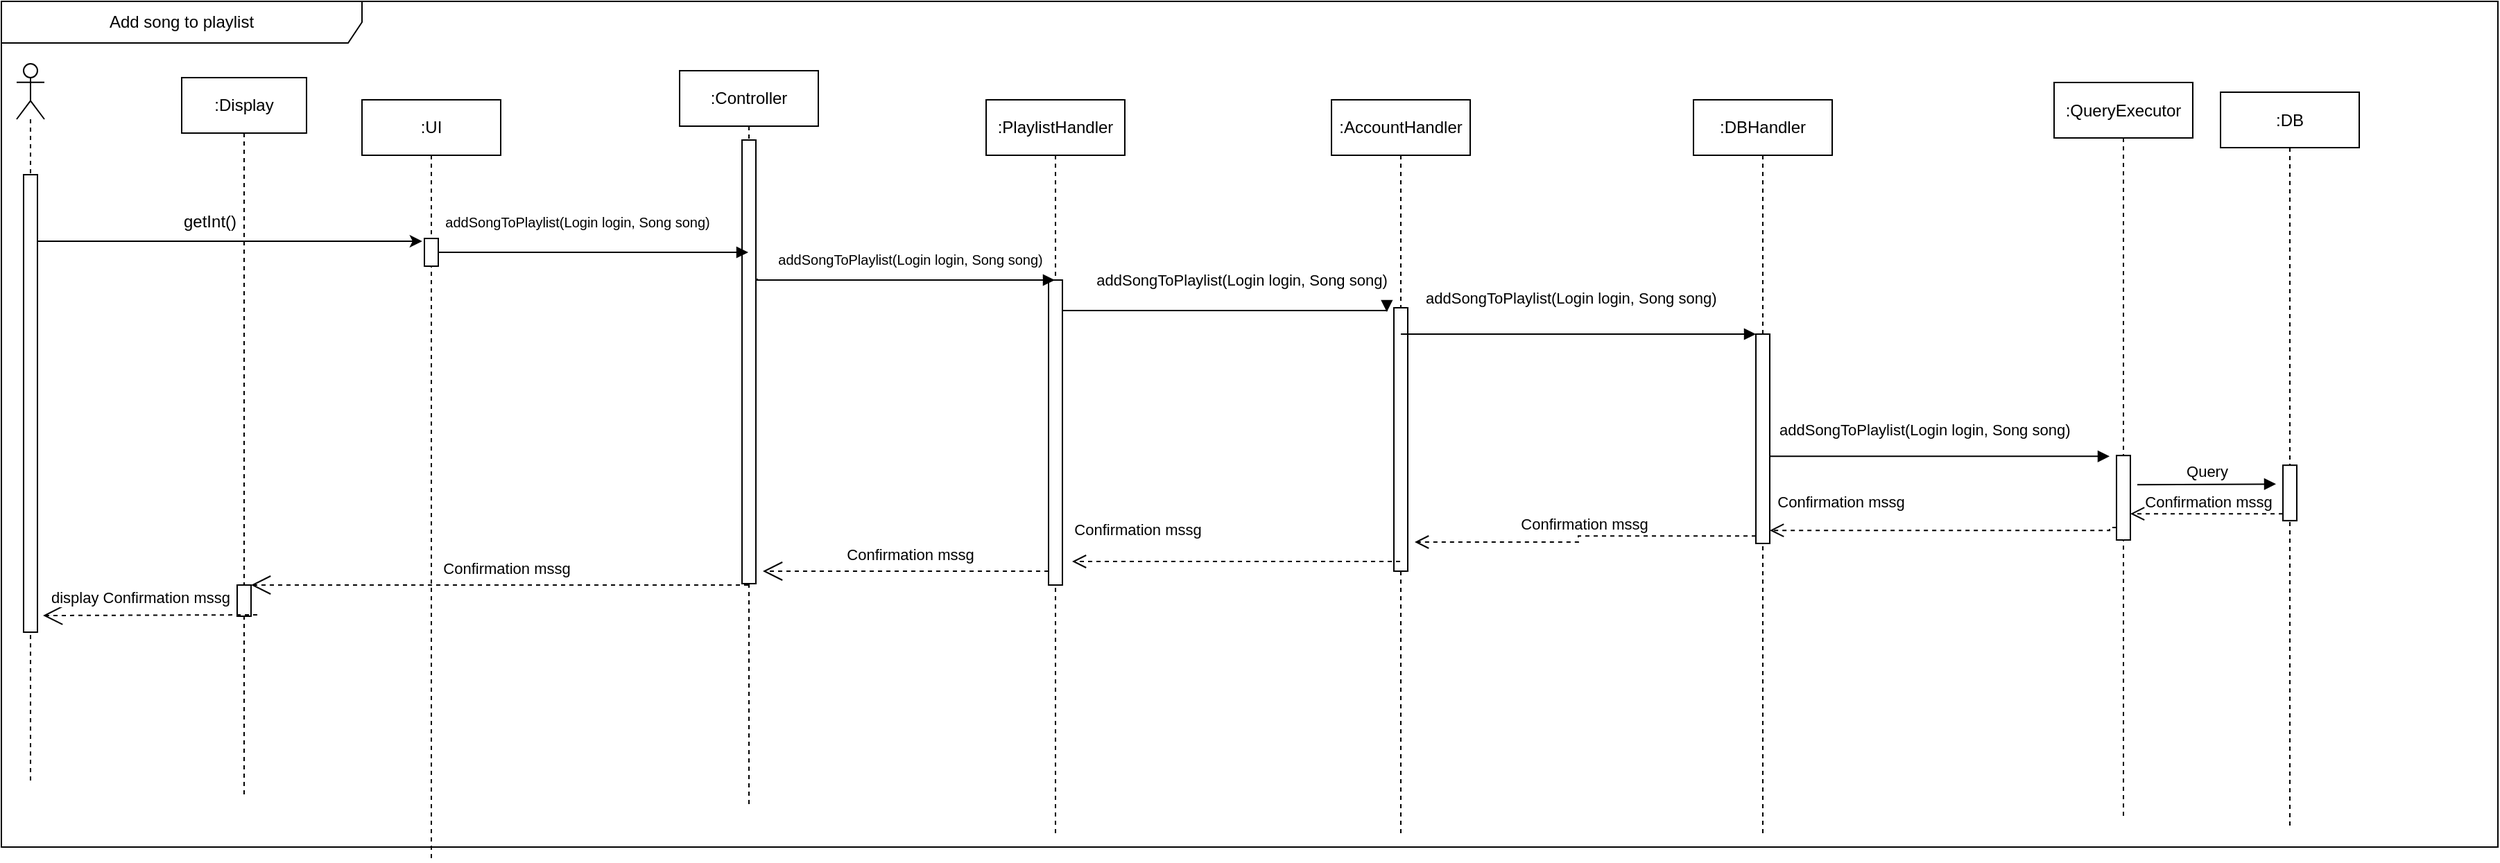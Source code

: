 <mxfile version="24.7.17">
  <diagram name="Page-1" id="2YBvvXClWsGukQMizWep">
    <mxGraphModel dx="2284" dy="844" grid="1" gridSize="10" guides="1" tooltips="1" connect="1" arrows="1" fold="1" page="1" pageScale="1" pageWidth="850" pageHeight="1100" math="0" shadow="0">
      <root>
        <mxCell id="0" />
        <mxCell id="1" parent="0" />
        <mxCell id="aM9ryv3xv72pqoxQDRHE-1" value=":DBHandler" style="shape=umlLifeline;perimeter=lifelinePerimeter;whiteSpace=wrap;html=1;container=0;dropTarget=0;collapsible=0;recursiveResize=0;outlineConnect=0;portConstraint=eastwest;newEdgeStyle={&quot;edgeStyle&quot;:&quot;elbowEdgeStyle&quot;,&quot;elbow&quot;:&quot;vertical&quot;,&quot;curved&quot;:0,&quot;rounded&quot;:0};" parent="1" vertex="1">
          <mxGeometry x="1120" y="121" width="100" height="529" as="geometry" />
        </mxCell>
        <mxCell id="2SM_bckRGzznBgXp0BpI-1" value="Add song to playlist" style="shape=umlFrame;whiteSpace=wrap;html=1;pointerEvents=0;width=260;height=30;" parent="1" vertex="1">
          <mxGeometry x="-100" y="50" width="1800" height="610" as="geometry" />
        </mxCell>
        <mxCell id="2SM_bckRGzznBgXp0BpI-3" value=":PlaylistHandler" style="shape=umlLifeline;perimeter=lifelinePerimeter;whiteSpace=wrap;html=1;container=0;dropTarget=0;collapsible=0;recursiveResize=0;outlineConnect=0;portConstraint=eastwest;newEdgeStyle={&quot;edgeStyle&quot;:&quot;elbowEdgeStyle&quot;,&quot;elbow&quot;:&quot;vertical&quot;,&quot;curved&quot;:0,&quot;rounded&quot;:0};" parent="1" vertex="1">
          <mxGeometry x="610" y="121" width="100" height="529" as="geometry" />
        </mxCell>
        <mxCell id="2SM_bckRGzznBgXp0BpI-4" value="" style="html=1;points=[];perimeter=orthogonalPerimeter;outlineConnect=0;targetShapes=umlLifeline;portConstraint=eastwest;newEdgeStyle={&quot;edgeStyle&quot;:&quot;elbowEdgeStyle&quot;,&quot;elbow&quot;:&quot;vertical&quot;,&quot;curved&quot;:0,&quot;rounded&quot;:0};" parent="2SM_bckRGzznBgXp0BpI-3" vertex="1">
          <mxGeometry x="45" y="130" width="10" height="220" as="geometry" />
        </mxCell>
        <mxCell id="2SM_bckRGzznBgXp0BpI-7" value=":AccountHandler" style="shape=umlLifeline;perimeter=lifelinePerimeter;whiteSpace=wrap;html=1;container=0;dropTarget=0;collapsible=0;recursiveResize=0;outlineConnect=0;portConstraint=eastwest;newEdgeStyle={&quot;edgeStyle&quot;:&quot;elbowEdgeStyle&quot;,&quot;elbow&quot;:&quot;vertical&quot;,&quot;curved&quot;:0,&quot;rounded&quot;:0};" parent="1" vertex="1">
          <mxGeometry x="859" y="121" width="100" height="529" as="geometry" />
        </mxCell>
        <mxCell id="2SM_bckRGzznBgXp0BpI-8" value="" style="html=1;points=[];perimeter=orthogonalPerimeter;outlineConnect=0;targetShapes=umlLifeline;portConstraint=eastwest;newEdgeStyle={&quot;edgeStyle&quot;:&quot;elbowEdgeStyle&quot;,&quot;elbow&quot;:&quot;vertical&quot;,&quot;curved&quot;:0,&quot;rounded&quot;:0};" parent="2SM_bckRGzznBgXp0BpI-7" vertex="1">
          <mxGeometry x="45" y="150" width="10" height="190" as="geometry" />
        </mxCell>
        <mxCell id="2SM_bckRGzznBgXp0BpI-9" value="addSongToPlaylist(Login login, Song song)" style="html=1;verticalAlign=bottom;endArrow=block;edgeStyle=elbowEdgeStyle;elbow=vertical;curved=0;rounded=0;entryX=-0.011;entryY=0.575;entryDx=0;entryDy=0;entryPerimeter=0;" parent="1" edge="1">
          <mxGeometry x="0.094" y="13" relative="1" as="geometry">
            <mxPoint x="665" y="273" as="sourcePoint" />
            <Array as="points">
              <mxPoint x="764" y="273" />
              <mxPoint x="724" y="263" />
            </Array>
            <mxPoint x="898.91" y="274" as="targetPoint" />
            <mxPoint as="offset" />
          </mxGeometry>
        </mxCell>
        <mxCell id="2SM_bckRGzznBgXp0BpI-15" value="" style="shape=umlLifeline;perimeter=lifelinePerimeter;whiteSpace=wrap;html=1;container=1;dropTarget=0;collapsible=0;recursiveResize=0;outlineConnect=0;portConstraint=eastwest;newEdgeStyle={&quot;curved&quot;:0,&quot;rounded&quot;:0};participant=umlActor;" parent="1" vertex="1">
          <mxGeometry x="-89" y="95" width="20" height="520" as="geometry" />
        </mxCell>
        <mxCell id="2SM_bckRGzznBgXp0BpI-16" value="" style="html=1;points=[[0,0,0,0,5],[0,1,0,0,-5],[1,0,0,0,5],[1,1,0,0,-5]];perimeter=orthogonalPerimeter;outlineConnect=0;targetShapes=umlLifeline;portConstraint=eastwest;newEdgeStyle={&quot;curved&quot;:0,&quot;rounded&quot;:0};" parent="2SM_bckRGzznBgXp0BpI-15" vertex="1">
          <mxGeometry x="5" y="80" width="10" height="330" as="geometry" />
        </mxCell>
        <mxCell id="2SM_bckRGzznBgXp0BpI-18" value=":Controller" style="shape=umlLifeline;perimeter=lifelinePerimeter;whiteSpace=wrap;html=1;container=0;dropTarget=0;collapsible=0;recursiveResize=0;outlineConnect=0;portConstraint=eastwest;newEdgeStyle={&quot;edgeStyle&quot;:&quot;elbowEdgeStyle&quot;,&quot;elbow&quot;:&quot;vertical&quot;,&quot;curved&quot;:0,&quot;rounded&quot;:0};" parent="1" vertex="1">
          <mxGeometry x="389" y="100" width="100" height="529" as="geometry" />
        </mxCell>
        <mxCell id="2SM_bckRGzznBgXp0BpI-19" value="" style="html=1;points=[];perimeter=orthogonalPerimeter;outlineConnect=0;targetShapes=umlLifeline;portConstraint=eastwest;newEdgeStyle={&quot;edgeStyle&quot;:&quot;elbowEdgeStyle&quot;,&quot;elbow&quot;:&quot;vertical&quot;,&quot;curved&quot;:0,&quot;rounded&quot;:0};" parent="2SM_bckRGzznBgXp0BpI-18" vertex="1">
          <mxGeometry x="45" y="50" width="10" height="320" as="geometry" />
        </mxCell>
        <mxCell id="2SM_bckRGzznBgXp0BpI-21" value="" style="html=1;verticalAlign=bottom;endArrow=block;edgeStyle=elbowEdgeStyle;elbow=vertical;curved=0;rounded=0;" parent="1" edge="1" target="2SM_bckRGzznBgXp0BpI-3">
          <mxGeometry relative="1" as="geometry">
            <mxPoint x="445" y="250" as="sourcePoint" />
            <Array as="points">
              <mxPoint x="445.5" y="251" />
              <mxPoint x="645.5" y="241" />
            </Array>
            <mxPoint x="604.5" y="251" as="targetPoint" />
          </mxGeometry>
        </mxCell>
        <mxCell id="2SM_bckRGzznBgXp0BpI-28" value="" style="endArrow=classic;html=1;rounded=0;" parent="1" edge="1" source="2SM_bckRGzznBgXp0BpI-16">
          <mxGeometry width="50" height="50" relative="1" as="geometry">
            <mxPoint y="223" as="sourcePoint" />
            <mxPoint x="203.4" y="223.0" as="targetPoint" />
          </mxGeometry>
        </mxCell>
        <mxCell id="2SM_bckRGzznBgXp0BpI-32" value="" style="endArrow=classic;html=1;rounded=0;" parent="1" source="aM9ryv3xv72pqoxQDRHE-2" target="aM9ryv3xv72pqoxQDRHE-1" edge="1">
          <mxGeometry width="50" height="50" relative="1" as="geometry">
            <mxPoint x="845.997" y="382" as="sourcePoint" />
            <mxPoint x="986.33" y="382" as="targetPoint" />
          </mxGeometry>
        </mxCell>
        <mxCell id="2SM_bckRGzznBgXp0BpI-34" value=":QueryExecutor" style="shape=umlLifeline;perimeter=lifelinePerimeter;whiteSpace=wrap;html=1;container=0;dropTarget=0;collapsible=0;recursiveResize=0;outlineConnect=0;portConstraint=eastwest;newEdgeStyle={&quot;edgeStyle&quot;:&quot;elbowEdgeStyle&quot;,&quot;elbow&quot;:&quot;vertical&quot;,&quot;curved&quot;:0,&quot;rounded&quot;:0};" parent="1" vertex="1">
          <mxGeometry x="1380" y="108.5" width="100" height="529" as="geometry" />
        </mxCell>
        <mxCell id="2SM_bckRGzznBgXp0BpI-12" value="Confirmation mssg" style="html=1;verticalAlign=bottom;endArrow=open;dashed=1;endSize=8;edgeStyle=elbowEdgeStyle;elbow=horizontal;curved=0;rounded=0;" parent="2SM_bckRGzznBgXp0BpI-34" edge="1" source="2SM_bckRGzznBgXp0BpI-35">
          <mxGeometry x="0.598" y="-12" relative="1" as="geometry">
            <mxPoint x="-205" y="323.08" as="targetPoint" />
            <Array as="points">
              <mxPoint x="40" y="321" />
            </Array>
            <mxPoint x="-95" y="323.08" as="sourcePoint" />
            <mxPoint as="offset" />
          </mxGeometry>
        </mxCell>
        <mxCell id="2SM_bckRGzznBgXp0BpI-35" value="" style="html=1;points=[];perimeter=orthogonalPerimeter;outlineConnect=0;targetShapes=umlLifeline;portConstraint=eastwest;newEdgeStyle={&quot;edgeStyle&quot;:&quot;elbowEdgeStyle&quot;,&quot;elbow&quot;:&quot;vertical&quot;,&quot;curved&quot;:0,&quot;rounded&quot;:0};" parent="2SM_bckRGzznBgXp0BpI-34" vertex="1">
          <mxGeometry x="45" y="269.08" width="10" height="60.92" as="geometry" />
        </mxCell>
        <mxCell id="2SM_bckRGzznBgXp0BpI-36" value="" style="html=1;verticalAlign=bottom;endArrow=block;edgeStyle=elbowEdgeStyle;elbow=vertical;curved=0;rounded=0;" parent="2SM_bckRGzznBgXp0BpI-34" edge="1" source="aM9ryv3xv72pqoxQDRHE-2">
          <mxGeometry relative="1" as="geometry">
            <mxPoint x="-60" y="270.08" as="sourcePoint" />
            <Array as="points">
              <mxPoint x="5" y="269.66" />
              <mxPoint x="-35" y="259.66" />
            </Array>
            <mxPoint x="40" y="270.08" as="targetPoint" />
            <mxPoint as="offset" />
          </mxGeometry>
        </mxCell>
        <mxCell id="2SM_bckRGzznBgXp0BpI-37" value="Confirmation mssg" style="html=1;verticalAlign=bottom;endArrow=open;dashed=1;endSize=8;edgeStyle=elbowEdgeStyle;elbow=horizontal;curved=0;rounded=0;" parent="1" source="aM9ryv3xv72pqoxQDRHE-2" edge="1">
          <mxGeometry x="-0.006" relative="1" as="geometry">
            <mxPoint x="919" y="440" as="targetPoint" />
            <Array as="points">
              <mxPoint x="1037" y="435.58" />
            </Array>
            <mxPoint x="1112" y="435.58" as="sourcePoint" />
            <mxPoint as="offset" />
          </mxGeometry>
        </mxCell>
        <mxCell id="2SM_bckRGzznBgXp0BpI-40" value="Confirmation mssg" style="endArrow=open;endSize=12;dashed=1;html=1;rounded=0;" parent="1" edge="1" source="2SM_bckRGzznBgXp0BpI-4">
          <mxGeometry x="-0.027" y="-12" width="160" relative="1" as="geometry">
            <mxPoint x="535" y="461" as="sourcePoint" />
            <mxPoint x="449" y="461" as="targetPoint" />
            <mxPoint as="offset" />
          </mxGeometry>
        </mxCell>
        <mxCell id="aM9ryv3xv72pqoxQDRHE-2" value="" style="html=1;points=[];perimeter=orthogonalPerimeter;outlineConnect=0;targetShapes=umlLifeline;portConstraint=eastwest;newEdgeStyle={&quot;edgeStyle&quot;:&quot;elbowEdgeStyle&quot;,&quot;elbow&quot;:&quot;vertical&quot;,&quot;curved&quot;:0,&quot;rounded&quot;:0};" parent="1" vertex="1">
          <mxGeometry x="1165" y="290" width="10" height="151" as="geometry" />
        </mxCell>
        <mxCell id="2SM_bckRGzznBgXp0BpI-48" value=":UI" style="shape=umlLifeline;perimeter=lifelinePerimeter;whiteSpace=wrap;html=1;container=0;dropTarget=0;collapsible=0;recursiveResize=0;outlineConnect=0;portConstraint=eastwest;newEdgeStyle={&quot;edgeStyle&quot;:&quot;elbowEdgeStyle&quot;,&quot;elbow&quot;:&quot;vertical&quot;,&quot;curved&quot;:0,&quot;rounded&quot;:0};" parent="1" vertex="1">
          <mxGeometry x="160" y="121" width="100" height="549" as="geometry" />
        </mxCell>
        <mxCell id="2SM_bckRGzznBgXp0BpI-49" value="" style="html=1;points=[];perimeter=orthogonalPerimeter;outlineConnect=0;targetShapes=umlLifeline;portConstraint=eastwest;newEdgeStyle={&quot;edgeStyle&quot;:&quot;elbowEdgeStyle&quot;,&quot;elbow&quot;:&quot;vertical&quot;,&quot;curved&quot;:0,&quot;rounded&quot;:0};" parent="2SM_bckRGzznBgXp0BpI-48" vertex="1">
          <mxGeometry x="45" y="100" width="10" height="20" as="geometry" />
        </mxCell>
        <mxCell id="2SM_bckRGzznBgXp0BpI-52" value="" style="html=1;verticalAlign=bottom;endArrow=block;edgeStyle=elbowEdgeStyle;elbow=vertical;curved=0;rounded=0;" parent="1" edge="1" target="2SM_bckRGzznBgXp0BpI-18" source="2SM_bckRGzznBgXp0BpI-49">
          <mxGeometry relative="1" as="geometry">
            <mxPoint x="215" y="212" as="sourcePoint" />
            <Array as="points">
              <mxPoint x="390" y="232" />
              <mxPoint x="490" y="202" />
            </Array>
            <mxPoint x="395" y="232" as="targetPoint" />
          </mxGeometry>
        </mxCell>
        <mxCell id="2SM_bckRGzznBgXp0BpI-53" value="&lt;font style=&quot;font-size: 10px;&quot;&gt;addSongToPlaylist(Login login, Song song)&lt;/font&gt;" style="text;html=1;align=center;verticalAlign=middle;resizable=0;points=[];autosize=1;strokeColor=none;fillColor=none;" parent="1" vertex="1">
          <mxGeometry x="210" y="194" width="210" height="30" as="geometry" />
        </mxCell>
        <mxCell id="2SM_bckRGzznBgXp0BpI-55" value="Confirmation mssg" style="endArrow=open;endSize=12;dashed=1;html=1;rounded=0;" parent="1" edge="1" target="7kUErJdz_R8xbkNcOsrH-16" source="2SM_bckRGzznBgXp0BpI-18">
          <mxGeometry x="-0.026" y="-12" width="160" relative="1" as="geometry">
            <mxPoint x="391.33" y="470" as="sourcePoint" />
            <mxPoint x="209.997" y="470" as="targetPoint" />
            <mxPoint as="offset" />
          </mxGeometry>
        </mxCell>
        <mxCell id="2SM_bckRGzznBgXp0BpI-59" value="" style="html=1;verticalAlign=bottom;endArrow=block;edgeStyle=elbowEdgeStyle;elbow=vertical;curved=0;rounded=0;" parent="1" source="2SM_bckRGzznBgXp0BpI-7" edge="1" target="aM9ryv3xv72pqoxQDRHE-2">
          <mxGeometry x="0.111" y="5" relative="1" as="geometry">
            <mxPoint x="959" y="290" as="sourcePoint" />
            <Array as="points">
              <mxPoint x="1062" y="290" />
              <mxPoint x="1022" y="280" />
            </Array>
            <mxPoint x="1073" y="290" as="targetPoint" />
            <mxPoint as="offset" />
          </mxGeometry>
        </mxCell>
        <mxCell id="2SM_bckRGzznBgXp0BpI-61" value="Confirmation mssg" style="html=1;verticalAlign=bottom;endArrow=open;dashed=1;endSize=8;edgeStyle=elbowEdgeStyle;elbow=horizontal;curved=0;rounded=0;" parent="1" edge="1" source="2SM_bckRGzznBgXp0BpI-7">
          <mxGeometry x="0.602" y="-14" relative="1" as="geometry">
            <mxPoint x="672" y="454" as="targetPoint" />
            <Array as="points">
              <mxPoint x="900" y="450" />
            </Array>
            <mxPoint x="782" y="460" as="sourcePoint" />
            <mxPoint as="offset" />
          </mxGeometry>
        </mxCell>
        <mxCell id="7kUErJdz_R8xbkNcOsrH-1" value="getInt()" style="text;html=1;align=center;verticalAlign=middle;resizable=0;points=[];autosize=1;strokeColor=none;fillColor=none;" vertex="1" parent="1">
          <mxGeometry x="20" y="194" width="60" height="30" as="geometry" />
        </mxCell>
        <mxCell id="7kUErJdz_R8xbkNcOsrH-2" value="&lt;font style=&quot;font-size: 10px;&quot;&gt;addSongToPlaylist(Login login, Song song)&lt;/font&gt;" style="text;html=1;align=center;verticalAlign=middle;resizable=0;points=[];autosize=1;strokeColor=none;fillColor=none;" vertex="1" parent="1">
          <mxGeometry x="450" y="221" width="210" height="30" as="geometry" />
        </mxCell>
        <mxCell id="7kUErJdz_R8xbkNcOsrH-3" value="&lt;span style=&quot;color: rgb(0, 0, 0); font-family: Helvetica; font-size: 11px; font-style: normal; font-variant-ligatures: normal; font-variant-caps: normal; font-weight: 400; letter-spacing: normal; orphans: 2; text-align: center; text-indent: 0px; text-transform: none; widows: 2; word-spacing: 0px; -webkit-text-stroke-width: 0px; white-space: nowrap; background-color: rgb(255, 255, 255); text-decoration-thickness: initial; text-decoration-style: initial; text-decoration-color: initial; display: inline !important; float: none;&quot;&gt;addSongToPlaylist(Login login, Song song)&lt;/span&gt;" style="text;whiteSpace=wrap;html=1;" vertex="1" parent="1">
          <mxGeometry x="925" y="250" width="240" height="40" as="geometry" />
        </mxCell>
        <mxCell id="7kUErJdz_R8xbkNcOsrH-4" value=":DB" style="shape=umlLifeline;perimeter=lifelinePerimeter;whiteSpace=wrap;html=1;container=0;dropTarget=0;collapsible=0;recursiveResize=0;outlineConnect=0;portConstraint=eastwest;newEdgeStyle={&quot;edgeStyle&quot;:&quot;elbowEdgeStyle&quot;,&quot;elbow&quot;:&quot;vertical&quot;,&quot;curved&quot;:0,&quot;rounded&quot;:0};" vertex="1" parent="1">
          <mxGeometry x="1500" y="115.5" width="100" height="529" as="geometry" />
        </mxCell>
        <mxCell id="7kUErJdz_R8xbkNcOsrH-5" value="Confirmation mssg" style="html=1;verticalAlign=bottom;endArrow=open;dashed=1;endSize=8;edgeStyle=elbowEdgeStyle;elbow=horizontal;curved=0;rounded=0;" edge="1" parent="7kUErJdz_R8xbkNcOsrH-4">
          <mxGeometry x="-0.006" relative="1" as="geometry">
            <mxPoint x="-65" y="304.08" as="targetPoint" />
            <Array as="points" />
            <mxPoint x="45" y="304.08" as="sourcePoint" />
            <mxPoint as="offset" />
          </mxGeometry>
        </mxCell>
        <mxCell id="7kUErJdz_R8xbkNcOsrH-6" value="" style="html=1;points=[];perimeter=orthogonalPerimeter;outlineConnect=0;targetShapes=umlLifeline;portConstraint=eastwest;newEdgeStyle={&quot;edgeStyle&quot;:&quot;elbowEdgeStyle&quot;,&quot;elbow&quot;:&quot;vertical&quot;,&quot;curved&quot;:0,&quot;rounded&quot;:0};" vertex="1" parent="7kUErJdz_R8xbkNcOsrH-4">
          <mxGeometry x="45" y="269.08" width="10" height="40" as="geometry" />
        </mxCell>
        <mxCell id="7kUErJdz_R8xbkNcOsrH-7" value="Query" style="html=1;verticalAlign=bottom;endArrow=block;edgeStyle=elbowEdgeStyle;elbow=vertical;curved=0;rounded=0;" edge="1" parent="7kUErJdz_R8xbkNcOsrH-4">
          <mxGeometry relative="1" as="geometry">
            <mxPoint x="-60" y="283.08" as="sourcePoint" />
            <Array as="points">
              <mxPoint x="5" y="282.66" />
              <mxPoint x="-35" y="272.66" />
            </Array>
            <mxPoint x="40" y="283.08" as="targetPoint" />
            <mxPoint as="offset" />
          </mxGeometry>
        </mxCell>
        <mxCell id="7kUErJdz_R8xbkNcOsrH-8" value="&lt;span style=&quot;color: rgb(0, 0, 0); font-family: Helvetica; font-size: 11px; font-style: normal; font-variant-ligatures: normal; font-variant-caps: normal; font-weight: 400; letter-spacing: normal; orphans: 2; text-align: center; text-indent: 0px; text-transform: none; widows: 2; word-spacing: 0px; -webkit-text-stroke-width: 0px; white-space: nowrap; background-color: rgb(255, 255, 255); text-decoration-thickness: initial; text-decoration-style: initial; text-decoration-color: initial; display: inline !important; float: none;&quot;&gt;addSongToPlaylist(Login login, Song song)&lt;/span&gt;" style="text;whiteSpace=wrap;html=1;" vertex="1" parent="1">
          <mxGeometry x="1180" y="344.5" width="240" height="40" as="geometry" />
        </mxCell>
        <mxCell id="7kUErJdz_R8xbkNcOsrH-12" value=":Display" style="shape=umlLifeline;perimeter=lifelinePerimeter;whiteSpace=wrap;html=1;container=0;dropTarget=0;collapsible=0;recursiveResize=0;outlineConnect=0;portConstraint=eastwest;newEdgeStyle={&quot;edgeStyle&quot;:&quot;elbowEdgeStyle&quot;,&quot;elbow&quot;:&quot;vertical&quot;,&quot;curved&quot;:0,&quot;rounded&quot;:0};" vertex="1" parent="1">
          <mxGeometry x="30" y="105" width="90" height="519" as="geometry" />
        </mxCell>
        <mxCell id="7kUErJdz_R8xbkNcOsrH-16" value="" style="html=1;points=[];perimeter=orthogonalPerimeter;outlineConnect=0;targetShapes=umlLifeline;portConstraint=eastwest;newEdgeStyle={&quot;edgeStyle&quot;:&quot;elbowEdgeStyle&quot;,&quot;elbow&quot;:&quot;vertical&quot;,&quot;curved&quot;:0,&quot;rounded&quot;:0};" vertex="1" parent="7kUErJdz_R8xbkNcOsrH-12">
          <mxGeometry x="40" y="366" width="10" height="22.5" as="geometry" />
        </mxCell>
        <mxCell id="7kUErJdz_R8xbkNcOsrH-20" value="display Confirmation mssg" style="endArrow=open;endSize=12;dashed=1;html=1;rounded=0;" edge="1" parent="1">
          <mxGeometry x="0.093" y="-13" width="160" relative="1" as="geometry">
            <mxPoint x="84.5" y="492.5" as="sourcePoint" />
            <mxPoint x="-70" y="493" as="targetPoint" />
            <mxPoint as="offset" />
          </mxGeometry>
        </mxCell>
      </root>
    </mxGraphModel>
  </diagram>
</mxfile>
